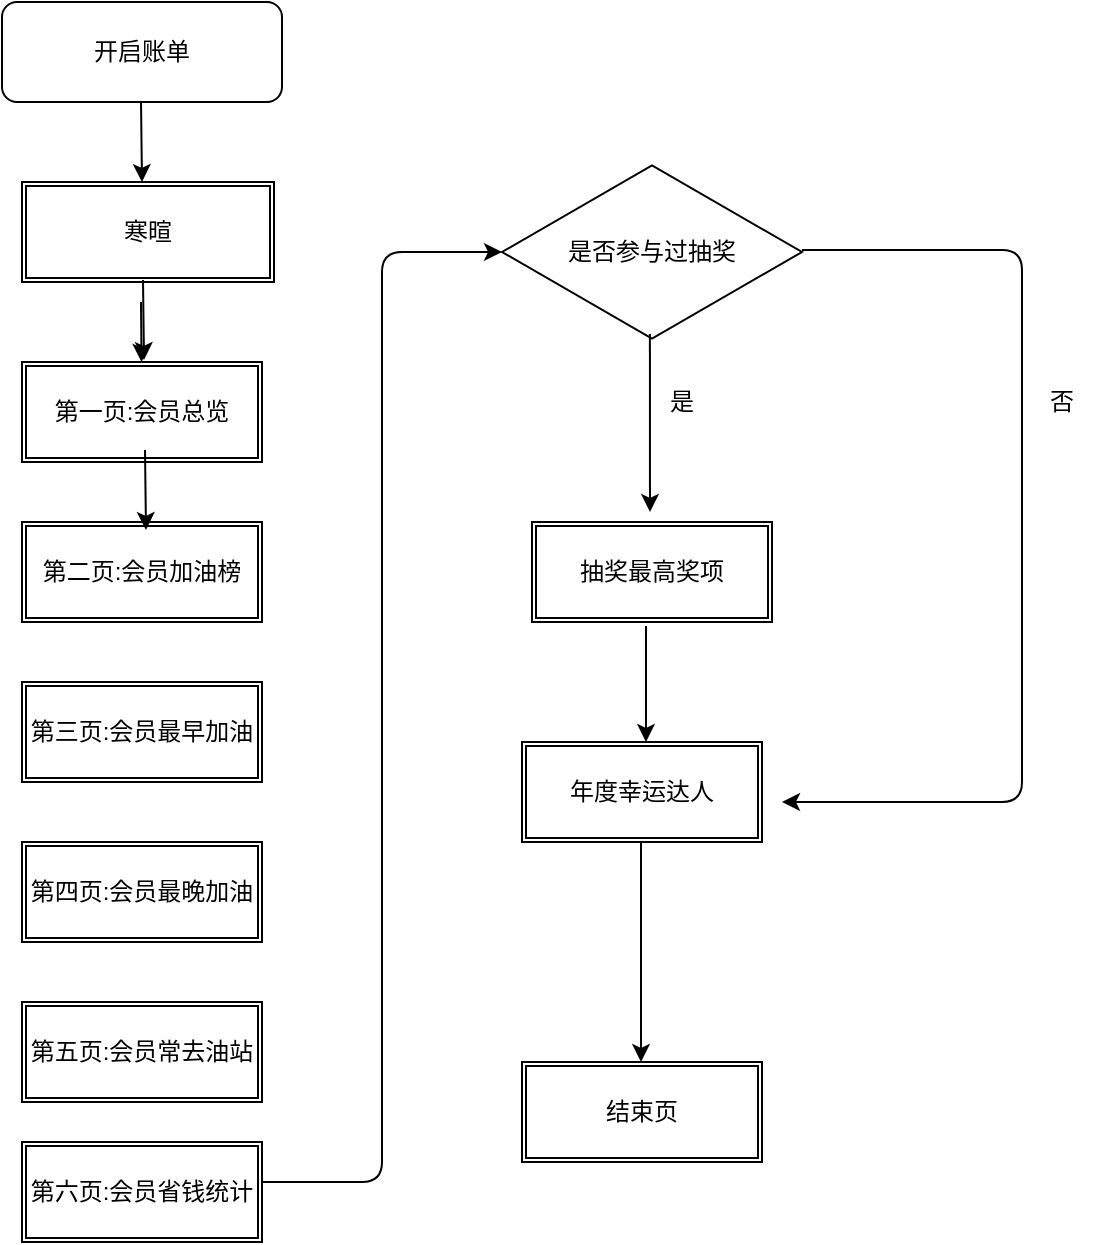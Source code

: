 <mxfile version="14.0.1" type="github">
  <diagram id="N5serG8CPafrr764YqIl" name="Page-1">
    <mxGraphModel dx="1422" dy="794" grid="1" gridSize="10" guides="1" tooltips="1" connect="1" arrows="1" fold="1" page="1" pageScale="1" pageWidth="827" pageHeight="1169" math="0" shadow="0">
      <root>
        <mxCell id="0" />
        <mxCell id="1" parent="0" />
        <mxCell id="HW6tQYSSuZe_WuAmER0y-1" value="开启账单" style="rounded=1;whiteSpace=wrap;html=1;" vertex="1" parent="1">
          <mxGeometry x="80" y="20" width="140" height="50" as="geometry" />
        </mxCell>
        <mxCell id="HW6tQYSSuZe_WuAmER0y-2" value="寒暄" style="shape=ext;double=1;rounded=0;whiteSpace=wrap;html=1;" vertex="1" parent="1">
          <mxGeometry x="90" y="110" width="126" height="50" as="geometry" />
        </mxCell>
        <mxCell id="HW6tQYSSuZe_WuAmER0y-3" value="第一页:会员总览" style="shape=ext;double=1;rounded=0;whiteSpace=wrap;html=1;" vertex="1" parent="1">
          <mxGeometry x="90" y="200" width="120" height="50" as="geometry" />
        </mxCell>
        <mxCell id="HW6tQYSSuZe_WuAmER0y-4" value="第二页:会员加油榜" style="shape=ext;double=1;rounded=0;whiteSpace=wrap;html=1;" vertex="1" parent="1">
          <mxGeometry x="90" y="280" width="120" height="50" as="geometry" />
        </mxCell>
        <mxCell id="HW6tQYSSuZe_WuAmER0y-5" value="第三页:会员最早加油" style="shape=ext;double=1;rounded=0;whiteSpace=wrap;html=1;" vertex="1" parent="1">
          <mxGeometry x="90" y="360" width="120" height="50" as="geometry" />
        </mxCell>
        <mxCell id="HW6tQYSSuZe_WuAmER0y-6" value="第四页:会员最晚加油" style="shape=ext;double=1;rounded=0;whiteSpace=wrap;html=1;" vertex="1" parent="1">
          <mxGeometry x="90" y="440" width="120" height="50" as="geometry" />
        </mxCell>
        <mxCell id="HW6tQYSSuZe_WuAmER0y-7" value="第五页:会员常去油站" style="shape=ext;double=1;rounded=0;whiteSpace=wrap;html=1;" vertex="1" parent="1">
          <mxGeometry x="90" y="520" width="120" height="50" as="geometry" />
        </mxCell>
        <mxCell id="HW6tQYSSuZe_WuAmER0y-8" value="第六页:会员省钱统计" style="shape=ext;double=1;rounded=0;whiteSpace=wrap;html=1;" vertex="1" parent="1">
          <mxGeometry x="90" y="590" width="120" height="50" as="geometry" />
        </mxCell>
        <mxCell id="HW6tQYSSuZe_WuAmER0y-9" value="是否参与过抽奖" style="html=1;whiteSpace=wrap;aspect=fixed;shape=isoRectangle;" vertex="1" parent="1">
          <mxGeometry x="330" y="100" width="150" height="90" as="geometry" />
        </mxCell>
        <mxCell id="HW6tQYSSuZe_WuAmER0y-10" value="" style="edgeStyle=elbowEdgeStyle;elbow=horizontal;endArrow=classic;html=1;" edge="1" parent="1" target="HW6tQYSSuZe_WuAmER0y-9">
          <mxGeometry width="50" height="50" relative="1" as="geometry">
            <mxPoint x="210" y="610" as="sourcePoint" />
            <mxPoint x="260" y="560" as="targetPoint" />
          </mxGeometry>
        </mxCell>
        <mxCell id="HW6tQYSSuZe_WuAmER0y-11" value="" style="endArrow=classic;html=1;exitX=0.493;exitY=1.011;exitDx=0;exitDy=0;exitPerimeter=0;" edge="1" parent="1">
          <mxGeometry width="50" height="50" relative="1" as="geometry">
            <mxPoint x="403.95" y="185.99" as="sourcePoint" />
            <mxPoint x="404" y="275" as="targetPoint" />
          </mxGeometry>
        </mxCell>
        <mxCell id="HW6tQYSSuZe_WuAmER0y-12" value="是" style="text;html=1;strokeColor=none;fillColor=none;align=center;verticalAlign=middle;whiteSpace=wrap;rounded=0;" vertex="1" parent="1">
          <mxGeometry x="400" y="210" width="40" height="20" as="geometry" />
        </mxCell>
        <mxCell id="HW6tQYSSuZe_WuAmER0y-15" value="抽奖最高奖项" style="shape=ext;double=1;rounded=0;whiteSpace=wrap;html=1;" vertex="1" parent="1">
          <mxGeometry x="345" y="280" width="120" height="50" as="geometry" />
        </mxCell>
        <mxCell id="HW6tQYSSuZe_WuAmER0y-16" value="" style="endArrow=classic;html=1;exitX=1;exitY=0.489;exitDx=0;exitDy=0;exitPerimeter=0;" edge="1" parent="1" source="HW6tQYSSuZe_WuAmER0y-9">
          <mxGeometry width="50" height="50" relative="1" as="geometry">
            <mxPoint x="480" y="174" as="sourcePoint" />
            <mxPoint x="470" y="420" as="targetPoint" />
            <Array as="points">
              <mxPoint x="590" y="144" />
              <mxPoint x="590" y="420" />
            </Array>
          </mxGeometry>
        </mxCell>
        <mxCell id="HW6tQYSSuZe_WuAmER0y-17" value="否" style="text;html=1;strokeColor=none;fillColor=none;align=center;verticalAlign=middle;whiteSpace=wrap;rounded=0;" vertex="1" parent="1">
          <mxGeometry x="590" y="210" width="40" height="20" as="geometry" />
        </mxCell>
        <mxCell id="HW6tQYSSuZe_WuAmER0y-18" value="年度幸运达人" style="shape=ext;double=1;rounded=0;whiteSpace=wrap;html=1;" vertex="1" parent="1">
          <mxGeometry x="340" y="390" width="120" height="50" as="geometry" />
        </mxCell>
        <mxCell id="HW6tQYSSuZe_WuAmER0y-19" value="" style="endArrow=classic;html=1;" edge="1" parent="1">
          <mxGeometry width="50" height="50" relative="1" as="geometry">
            <mxPoint x="402" y="332" as="sourcePoint" />
            <mxPoint x="402" y="390" as="targetPoint" />
          </mxGeometry>
        </mxCell>
        <mxCell id="HW6tQYSSuZe_WuAmER0y-20" value="" style="endArrow=classic;html=1;" edge="1" parent="1">
          <mxGeometry width="50" height="50" relative="1" as="geometry">
            <mxPoint x="399.5" y="440" as="sourcePoint" />
            <mxPoint x="399.5" y="550" as="targetPoint" />
          </mxGeometry>
        </mxCell>
        <mxCell id="HW6tQYSSuZe_WuAmER0y-21" value="结束页" style="shape=ext;double=1;rounded=0;whiteSpace=wrap;html=1;" vertex="1" parent="1">
          <mxGeometry x="340" y="550" width="120" height="50" as="geometry" />
        </mxCell>
        <mxCell id="HW6tQYSSuZe_WuAmER0y-23" value="" style="endArrow=classic;html=1;" edge="1" parent="1">
          <mxGeometry width="50" height="50" relative="1" as="geometry">
            <mxPoint x="149.5" y="70" as="sourcePoint" />
            <mxPoint x="150" y="110" as="targetPoint" />
          </mxGeometry>
        </mxCell>
        <mxCell id="HW6tQYSSuZe_WuAmER0y-24" value="" style="endArrow=classic;html=1;" edge="1" parent="1">
          <mxGeometry width="50" height="50" relative="1" as="geometry">
            <mxPoint x="150.5" y="159" as="sourcePoint" />
            <mxPoint x="151" y="199" as="targetPoint" />
          </mxGeometry>
        </mxCell>
        <mxCell id="HW6tQYSSuZe_WuAmER0y-25" value="" style="endArrow=classic;html=1;" edge="1" parent="1">
          <mxGeometry width="50" height="50" relative="1" as="geometry">
            <mxPoint x="151.5" y="244" as="sourcePoint" />
            <mxPoint x="152" y="284" as="targetPoint" />
          </mxGeometry>
        </mxCell>
        <mxCell id="HW6tQYSSuZe_WuAmER0y-26" value="" style="endArrow=classic;html=1;" edge="1" parent="1" target="HW6tQYSSuZe_WuAmER0y-3">
          <mxGeometry width="50" height="50" relative="1" as="geometry">
            <mxPoint x="149.5" y="170" as="sourcePoint" />
            <mxPoint x="150" y="210" as="targetPoint" />
          </mxGeometry>
        </mxCell>
      </root>
    </mxGraphModel>
  </diagram>
</mxfile>
